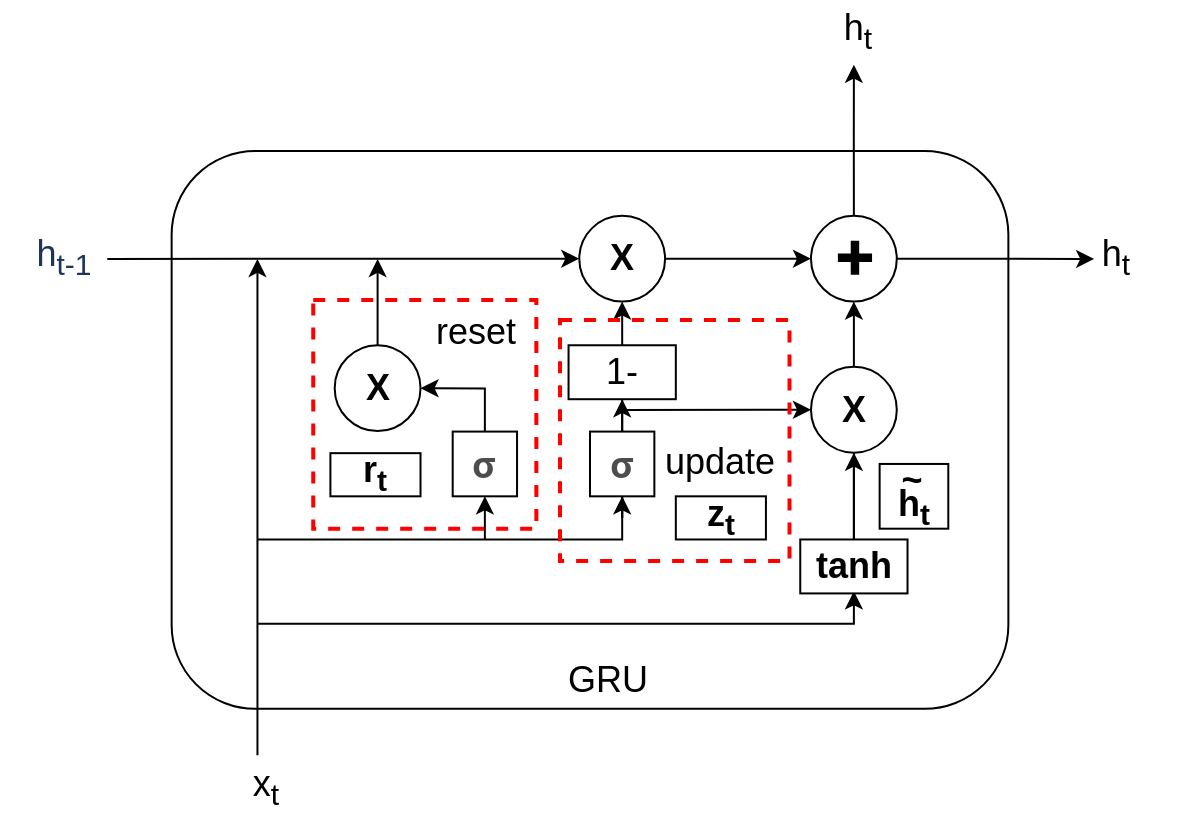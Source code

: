 <mxfile version="25.0.3">
  <diagram name="第 1 页" id="Mc3A6OIkTbM8-yTq928s">
    <mxGraphModel dx="1426" dy="789" grid="1" gridSize="10" guides="1" tooltips="1" connect="1" arrows="1" fold="1" page="1" pageScale="1" pageWidth="827" pageHeight="1169" math="0" shadow="0">
      <root>
        <mxCell id="0" />
        <mxCell id="1" parent="0" />
        <mxCell id="B1aplNyXEhyWs-i1ZzGQ-66" value="" style="rounded=1;whiteSpace=wrap;html=1;labelBackgroundColor=none;aspect=fixed;" parent="1" vertex="1">
          <mxGeometry x="215.818" y="225.526" width="418.364" height="278.909" as="geometry" />
        </mxCell>
        <mxCell id="B1aplNyXEhyWs-i1ZzGQ-30" value="" style="endArrow=classic;html=1;rounded=0;labelBackgroundColor=none;fontColor=default;" parent="1" source="B1aplNyXEhyWs-i1ZzGQ-33" edge="1">
          <mxGeometry width="50" height="50" relative="1" as="geometry">
            <mxPoint x="226.545" y="279.474" as="sourcePoint" />
            <mxPoint x="677.091" y="279.474" as="targetPoint" />
          </mxGeometry>
        </mxCell>
        <mxCell id="B1aplNyXEhyWs-i1ZzGQ-32" value="" style="endArrow=classic;html=1;rounded=0;labelBackgroundColor=none;fontColor=default;" parent="1" target="B1aplNyXEhyWs-i1ZzGQ-31" edge="1">
          <mxGeometry width="50" height="50" relative="1" as="geometry">
            <mxPoint x="183.636" y="279.474" as="sourcePoint" />
            <mxPoint x="655.636" y="279.474" as="targetPoint" />
          </mxGeometry>
        </mxCell>
        <mxCell id="B1aplNyXEhyWs-i1ZzGQ-31" value="" style="ellipse;whiteSpace=wrap;html=1;aspect=fixed;labelBackgroundColor=none;" parent="1" vertex="1">
          <mxGeometry x="419.636" y="257.895" width="42.909" height="42.909" as="geometry" />
        </mxCell>
        <mxCell id="B1aplNyXEhyWs-i1ZzGQ-34" value="" style="endArrow=classic;html=1;rounded=0;labelBackgroundColor=none;fontColor=default;" parent="1" source="B1aplNyXEhyWs-i1ZzGQ-31" target="B1aplNyXEhyWs-i1ZzGQ-33" edge="1">
          <mxGeometry width="50" height="50" relative="1" as="geometry">
            <mxPoint x="462.545" y="279.474" as="sourcePoint" />
            <mxPoint x="655.636" y="279.474" as="targetPoint" />
          </mxGeometry>
        </mxCell>
        <mxCell id="B1aplNyXEhyWs-i1ZzGQ-58" style="edgeStyle=orthogonalEdgeStyle;rounded=0;orthogonalLoop=1;jettySize=auto;html=1;exitX=0.5;exitY=0;exitDx=0;exitDy=0;labelBackgroundColor=none;fontColor=default;" parent="1" source="B1aplNyXEhyWs-i1ZzGQ-33" edge="1">
          <mxGeometry relative="1" as="geometry">
            <mxPoint x="556.945" y="182.368" as="targetPoint" />
          </mxGeometry>
        </mxCell>
        <mxCell id="B1aplNyXEhyWs-i1ZzGQ-33" value="" style="ellipse;whiteSpace=wrap;html=1;aspect=fixed;labelBackgroundColor=none;" parent="1" vertex="1">
          <mxGeometry x="535.491" y="257.895" width="42.909" height="42.909" as="geometry" />
        </mxCell>
        <mxCell id="B1aplNyXEhyWs-i1ZzGQ-35" value="" style="endArrow=classic;html=1;rounded=0;labelBackgroundColor=none;fontColor=default;" parent="1" edge="1">
          <mxGeometry width="50" height="50" relative="1" as="geometry">
            <mxPoint x="258.727" y="527.632" as="sourcePoint" />
            <mxPoint x="258.727" y="279.474" as="targetPoint" />
          </mxGeometry>
        </mxCell>
        <mxCell id="B1aplNyXEhyWs-i1ZzGQ-36" value="" style="endArrow=classic;html=1;rounded=0;entryX=0.5;entryY=1;entryDx=0;entryDy=0;labelBackgroundColor=none;fontColor=default;" parent="1" source="B1aplNyXEhyWs-i1ZzGQ-44" target="B1aplNyXEhyWs-i1ZzGQ-33" edge="1">
          <mxGeometry width="50" height="50" relative="1" as="geometry">
            <mxPoint x="245.855" y="441.316" as="sourcePoint" />
            <mxPoint x="567.673" y="441.316" as="targetPoint" />
            <Array as="points">
              <mxPoint x="556.945" y="441.316" />
            </Array>
          </mxGeometry>
        </mxCell>
        <mxCell id="B1aplNyXEhyWs-i1ZzGQ-37" value="" style="endArrow=classic;html=1;rounded=0;entryX=0.5;entryY=1;entryDx=0;entryDy=0;labelBackgroundColor=none;fontColor=default;" parent="1" source="B1aplNyXEhyWs-i1ZzGQ-46" target="B1aplNyXEhyWs-i1ZzGQ-31" edge="1">
          <mxGeometry width="50" height="50" relative="1" as="geometry">
            <mxPoint x="258.727" y="408.947" as="sourcePoint" />
            <mxPoint x="387.455" y="365.789" as="targetPoint" />
            <Array as="points">
              <mxPoint x="441.091" y="408.947" />
            </Array>
          </mxGeometry>
        </mxCell>
        <mxCell id="B1aplNyXEhyWs-i1ZzGQ-39" style="edgeStyle=orthogonalEdgeStyle;rounded=0;orthogonalLoop=1;jettySize=auto;html=1;exitX=0.5;exitY=0;exitDx=0;exitDy=0;labelBackgroundColor=none;fontColor=default;" parent="1" source="B1aplNyXEhyWs-i1ZzGQ-38" edge="1">
          <mxGeometry relative="1" as="geometry">
            <mxPoint x="318.8" y="279.474" as="targetPoint" />
          </mxGeometry>
        </mxCell>
        <mxCell id="B1aplNyXEhyWs-i1ZzGQ-38" value="" style="ellipse;whiteSpace=wrap;html=1;aspect=fixed;labelBackgroundColor=none;" parent="1" vertex="1">
          <mxGeometry x="297.345" y="322.632" width="42.909" height="42.909" as="geometry" />
        </mxCell>
        <mxCell id="B1aplNyXEhyWs-i1ZzGQ-40" value="" style="endArrow=classic;html=1;rounded=0;entryX=1;entryY=0.5;entryDx=0;entryDy=0;labelBackgroundColor=none;fontColor=default;" parent="1" source="B1aplNyXEhyWs-i1ZzGQ-53" target="B1aplNyXEhyWs-i1ZzGQ-38" edge="1">
          <mxGeometry width="50" height="50" relative="1" as="geometry">
            <mxPoint x="372.436" y="419.737" as="sourcePoint" />
            <mxPoint x="533.345" y="603.158" as="targetPoint" />
            <Array as="points">
              <mxPoint x="372.436" y="344.211" />
            </Array>
          </mxGeometry>
        </mxCell>
        <mxCell id="B1aplNyXEhyWs-i1ZzGQ-41" value="" style="endArrow=classic;html=1;rounded=0;entryX=0;entryY=0.5;entryDx=0;entryDy=0;labelBackgroundColor=none;fontColor=default;" parent="1" target="B1aplNyXEhyWs-i1ZzGQ-44" edge="1">
          <mxGeometry width="50" height="50" relative="1" as="geometry">
            <mxPoint x="441.091" y="355" as="sourcePoint" />
            <mxPoint x="526.909" y="355" as="targetPoint" />
          </mxGeometry>
        </mxCell>
        <mxCell id="B1aplNyXEhyWs-i1ZzGQ-45" value="" style="endArrow=classic;html=1;rounded=0;entryX=0.5;entryY=1;entryDx=0;entryDy=0;labelBackgroundColor=none;fontColor=default;" parent="1" source="B1aplNyXEhyWs-i1ZzGQ-56" target="B1aplNyXEhyWs-i1ZzGQ-44" edge="1">
          <mxGeometry width="50" height="50" relative="1" as="geometry">
            <mxPoint x="245.855" y="441.316" as="sourcePoint" />
            <mxPoint x="556.945" y="301.053" as="targetPoint" />
            <Array as="points">
              <mxPoint x="556.945" y="441.316" />
            </Array>
          </mxGeometry>
        </mxCell>
        <mxCell id="B1aplNyXEhyWs-i1ZzGQ-44" value="" style="ellipse;whiteSpace=wrap;html=1;aspect=fixed;labelBackgroundColor=none;" parent="1" vertex="1">
          <mxGeometry x="535.491" y="333.421" width="42.909" height="42.909" as="geometry" />
        </mxCell>
        <mxCell id="B1aplNyXEhyWs-i1ZzGQ-48" value="" style="endArrow=classic;html=1;rounded=0;entryX=0.5;entryY=1;entryDx=0;entryDy=0;labelBackgroundColor=none;fontColor=default;" parent="1" source="B1aplNyXEhyWs-i1ZzGQ-49" target="B1aplNyXEhyWs-i1ZzGQ-46" edge="1">
          <mxGeometry width="50" height="50" relative="1" as="geometry">
            <mxPoint x="258.727" y="408.947" as="sourcePoint" />
            <mxPoint x="441.091" y="301.053" as="targetPoint" />
            <Array as="points">
              <mxPoint x="441.091" y="408.947" />
            </Array>
          </mxGeometry>
        </mxCell>
        <mxCell id="B1aplNyXEhyWs-i1ZzGQ-46" value="&lt;font style=&quot;font-size: 18px;&quot;&gt;1-&lt;/font&gt;" style="rounded=0;whiteSpace=wrap;html=1;labelBackgroundColor=none;" parent="1" vertex="1">
          <mxGeometry x="414.273" y="322.632" width="53.636" height="26.974" as="geometry" />
        </mxCell>
        <mxCell id="B1aplNyXEhyWs-i1ZzGQ-50" value="" style="endArrow=classic;html=1;rounded=0;entryX=0.5;entryY=1;entryDx=0;entryDy=0;labelBackgroundColor=none;fontColor=default;" parent="1" target="B1aplNyXEhyWs-i1ZzGQ-49" edge="1">
          <mxGeometry width="50" height="50" relative="1" as="geometry">
            <mxPoint x="258.727" y="419.737" as="sourcePoint" />
            <mxPoint x="441.091" y="349.605" as="targetPoint" />
            <Array as="points">
              <mxPoint x="441.091" y="419.737" />
            </Array>
          </mxGeometry>
        </mxCell>
        <mxCell id="B1aplNyXEhyWs-i1ZzGQ-49" value="&lt;span style=&quot;color: rgb(77, 77, 77); font-family: -apple-system, &amp;quot;SF UI Text&amp;quot;, Arial, &amp;quot;PingFang SC&amp;quot;, &amp;quot;Hiragino Sans GB&amp;quot;, &amp;quot;Microsoft YaHei&amp;quot;, &amp;quot;WenQuanYi Micro Hei&amp;quot;, sans-serif; font-variant-ligatures: no-common-ligatures; text-align: start;&quot;&gt;&lt;b style=&quot;&quot;&gt;&lt;font style=&quot;font-size: 18px;&quot;&gt;σ&lt;/font&gt;&lt;/b&gt;&lt;/span&gt;" style="rounded=0;whiteSpace=wrap;html=1;labelBackgroundColor=none;" parent="1" vertex="1">
          <mxGeometry x="425" y="365.789" width="32.182" height="32.368" as="geometry" />
        </mxCell>
        <mxCell id="B1aplNyXEhyWs-i1ZzGQ-53" value="&lt;b style=&quot;color: rgb(77, 77, 77); font-family: -apple-system, &amp;quot;SF UI Text&amp;quot;, Arial, &amp;quot;PingFang SC&amp;quot;, &amp;quot;Hiragino Sans GB&amp;quot;, &amp;quot;Microsoft YaHei&amp;quot;, &amp;quot;WenQuanYi Micro Hei&amp;quot;, sans-serif; font-variant-ligatures: no-common-ligatures; text-align: start;&quot;&gt;&lt;font style=&quot;font-size: 18px;&quot;&gt;σ&lt;/font&gt;&lt;/b&gt;" style="rounded=0;whiteSpace=wrap;html=1;labelBackgroundColor=none;gradientColor=none;fillColor=none;strokeColor=default;" parent="1" vertex="1">
          <mxGeometry x="356.345" y="365.789" width="32.182" height="32.368" as="geometry" />
        </mxCell>
        <mxCell id="B1aplNyXEhyWs-i1ZzGQ-55" value="" style="endArrow=classic;html=1;rounded=0;entryX=0.5;entryY=1;entryDx=0;entryDy=0;labelBackgroundColor=none;fontColor=default;" parent="1" target="B1aplNyXEhyWs-i1ZzGQ-53" edge="1">
          <mxGeometry width="50" height="50" relative="1" as="geometry">
            <mxPoint x="372.436" y="419.737" as="sourcePoint" />
            <mxPoint x="361.709" y="484.474" as="targetPoint" />
          </mxGeometry>
        </mxCell>
        <mxCell id="B1aplNyXEhyWs-i1ZzGQ-57" value="" style="endArrow=classic;html=1;rounded=0;entryX=0.5;entryY=1;entryDx=0;entryDy=0;labelBackgroundColor=none;fontColor=default;" parent="1" edge="1">
          <mxGeometry width="50" height="50" relative="1" as="geometry">
            <mxPoint x="258.727" y="461.816" as="sourcePoint" />
            <mxPoint x="556.945" y="445.632" as="targetPoint" />
            <Array as="points">
              <mxPoint x="556.945" y="461.816" />
            </Array>
          </mxGeometry>
        </mxCell>
        <mxCell id="B1aplNyXEhyWs-i1ZzGQ-56" value="&lt;font style=&quot;font-size: 18px;&quot;&gt;&lt;b&gt;tanh&lt;/b&gt;&lt;/font&gt;" style="rounded=0;whiteSpace=wrap;html=1;labelBackgroundColor=none;" parent="1" vertex="1">
          <mxGeometry x="530.127" y="419.737" width="53.636" height="26.974" as="geometry" />
        </mxCell>
        <mxCell id="B1aplNyXEhyWs-i1ZzGQ-59" value="&lt;font style=&quot;font-size: 18px;&quot;&gt;&lt;b&gt;X&lt;/b&gt;&lt;/font&gt;" style="text;html=1;align=center;verticalAlign=middle;whiteSpace=wrap;rounded=0;labelBackgroundColor=none;" parent="1" vertex="1">
          <mxGeometry x="286.618" y="328.026" width="64.364" height="32.368" as="geometry" />
        </mxCell>
        <mxCell id="B1aplNyXEhyWs-i1ZzGQ-60" value="&lt;font style=&quot;font-size: 18px;&quot;&gt;&lt;b&gt;X&lt;/b&gt;&lt;/font&gt;" style="text;html=1;align=center;verticalAlign=middle;whiteSpace=wrap;rounded=0;labelBackgroundColor=none;" parent="1" vertex="1">
          <mxGeometry x="408.909" y="263.289" width="64.364" height="32.368" as="geometry" />
        </mxCell>
        <mxCell id="B1aplNyXEhyWs-i1ZzGQ-62" value="&lt;font style=&quot;font-size: 18px;&quot;&gt;&lt;b&gt;X&lt;/b&gt;&lt;/font&gt;" style="text;html=1;align=center;verticalAlign=middle;whiteSpace=wrap;rounded=0;labelBackgroundColor=none;" parent="1" vertex="1">
          <mxGeometry x="524.764" y="338.816" width="64.364" height="32.368" as="geometry" />
        </mxCell>
        <mxCell id="B1aplNyXEhyWs-i1ZzGQ-67" value="" style="rounded=0;whiteSpace=wrap;html=1;labelBackgroundColor=none;" parent="1" vertex="1">
          <mxGeometry x="569.818" y="381.974" width="34.327" height="32.368" as="geometry" />
        </mxCell>
        <mxCell id="B1aplNyXEhyWs-i1ZzGQ-70" value="" style="group;labelBackgroundColor=none;" parent="1" vertex="1" connectable="0">
          <mxGeometry x="554.264" y="373.342" width="65.436" height="46.395" as="geometry" />
        </mxCell>
        <mxCell id="B1aplNyXEhyWs-i1ZzGQ-68" value="&lt;b style=&quot;font-size: 18px;&quot;&gt;h&lt;sub&gt;t&lt;/sub&gt;&lt;/b&gt;" style="text;html=1;align=center;verticalAlign=middle;whiteSpace=wrap;rounded=0;labelBackgroundColor=none;" parent="B1aplNyXEhyWs-i1ZzGQ-70" vertex="1">
          <mxGeometry x="1.073" y="14.026" width="64.364" height="32.368" as="geometry" />
        </mxCell>
        <mxCell id="B1aplNyXEhyWs-i1ZzGQ-69" value="&lt;font style=&quot;font-size: 18px;&quot;&gt;&lt;b&gt;~&lt;/b&gt;&lt;/font&gt;" style="text;html=1;align=center;verticalAlign=middle;whiteSpace=wrap;rounded=0;labelBackgroundColor=none;" parent="B1aplNyXEhyWs-i1ZzGQ-70" vertex="1">
          <mxGeometry width="64.364" height="32.368" as="geometry" />
        </mxCell>
        <mxCell id="B1aplNyXEhyWs-i1ZzGQ-72" value="&lt;font style=&quot;font-size: 18px;&quot;&gt;z&lt;sub&gt;t&lt;/sub&gt;&lt;/font&gt;" style="rounded=0;whiteSpace=wrap;html=1;fontStyle=1;labelBackgroundColor=none;" parent="1" vertex="1">
          <mxGeometry x="467.909" y="398.158" width="45.055" height="21.579" as="geometry" />
        </mxCell>
        <mxCell id="B1aplNyXEhyWs-i1ZzGQ-73" value="&lt;font style=&quot;font-size: 18px;&quot;&gt;r&lt;sub&gt;t&lt;/sub&gt;&lt;/font&gt;" style="rounded=0;whiteSpace=wrap;html=1;fontStyle=1;labelBackgroundColor=none;" parent="1" vertex="1">
          <mxGeometry x="295.2" y="376.579" width="45.055" height="21.579" as="geometry" />
        </mxCell>
        <mxCell id="B1aplNyXEhyWs-i1ZzGQ-81" value="&lt;font style=&quot;font-size: 18px;&quot;&gt;GRU&lt;/font&gt;" style="text;html=1;align=center;verticalAlign=middle;whiteSpace=wrap;rounded=0;" parent="1" vertex="1">
          <mxGeometry x="402.473" y="473.684" width="64.364" height="32.368" as="geometry" />
        </mxCell>
        <mxCell id="B1aplNyXEhyWs-i1ZzGQ-82" value="&lt;font style=&quot;font-size: 18px;&quot;&gt;h&lt;sub&gt;t-1&lt;/sub&gt;&lt;/font&gt;" style="text;html=1;align=center;verticalAlign=middle;whiteSpace=wrap;rounded=0;fontColor=#1D3557;" parent="1" vertex="1">
          <mxGeometry x="130" y="263.289" width="64.364" height="32.368" as="geometry" />
        </mxCell>
        <mxCell id="B1aplNyXEhyWs-i1ZzGQ-83" value="&lt;font style=&quot;font-size: 18px;&quot;&gt;h&lt;sub&gt;t&lt;/sub&gt;&lt;/font&gt;" style="text;html=1;align=center;verticalAlign=middle;whiteSpace=wrap;rounded=0;" parent="1" vertex="1">
          <mxGeometry x="526.909" y="150" width="64.364" height="32.368" as="geometry" />
        </mxCell>
        <mxCell id="B1aplNyXEhyWs-i1ZzGQ-84" value="&lt;font style=&quot;font-size: 18px;&quot;&gt;h&lt;sub&gt;t&lt;/sub&gt;&lt;/font&gt;" style="text;html=1;align=center;verticalAlign=middle;whiteSpace=wrap;rounded=0;" parent="1" vertex="1">
          <mxGeometry x="655.636" y="263.289" width="64.364" height="32.368" as="geometry" />
        </mxCell>
        <mxCell id="B1aplNyXEhyWs-i1ZzGQ-85" value="&lt;span style=&quot;font-size: 18px;&quot;&gt;x&lt;sub&gt;t&lt;/sub&gt;&lt;/span&gt;" style="text;html=1;align=center;verticalAlign=middle;whiteSpace=wrap;rounded=0;" parent="1" vertex="1">
          <mxGeometry x="230.836" y="527.632" width="64.364" height="32.368" as="geometry" />
        </mxCell>
        <mxCell id="UZRqjjKQNUd-aUl11U8v-1" value="" style="shape=cross;whiteSpace=wrap;html=1;fillColor=#000000;aspect=fixed;" vertex="1" parent="1">
          <mxGeometry x="549.436" y="270.842" width="16.091" height="16.091" as="geometry" />
        </mxCell>
        <mxCell id="UZRqjjKQNUd-aUl11U8v-3" value="" style="rounded=0;whiteSpace=wrap;html=1;fillColor=none;dashed=1;strokeWidth=2;strokeColor=#FF0000;" vertex="1" parent="1">
          <mxGeometry x="286.62" y="300" width="111.56" height="114.34" as="geometry" />
        </mxCell>
        <mxCell id="UZRqjjKQNUd-aUl11U8v-4" value="" style="rounded=0;whiteSpace=wrap;html=1;fillColor=none;dashed=1;strokeWidth=2;strokeColor=#FF0000;" vertex="1" parent="1">
          <mxGeometry x="410" y="310" width="114.76" height="120.53" as="geometry" />
        </mxCell>
        <mxCell id="UZRqjjKQNUd-aUl11U8v-5" value="&lt;font style=&quot;font-size: 18px;&quot;&gt;reset&lt;/font&gt;" style="text;html=1;align=center;verticalAlign=middle;whiteSpace=wrap;rounded=0;" vertex="1" parent="1">
          <mxGeometry x="338.18" y="300.8" width="60" height="30" as="geometry" />
        </mxCell>
        <mxCell id="UZRqjjKQNUd-aUl11U8v-6" value="&lt;font style=&quot;font-size: 18px;&quot;&gt;update&lt;/font&gt;" style="text;html=1;align=center;verticalAlign=middle;whiteSpace=wrap;rounded=0;" vertex="1" parent="1">
          <mxGeometry x="460.44" y="365.54" width="60" height="30" as="geometry" />
        </mxCell>
      </root>
    </mxGraphModel>
  </diagram>
</mxfile>
